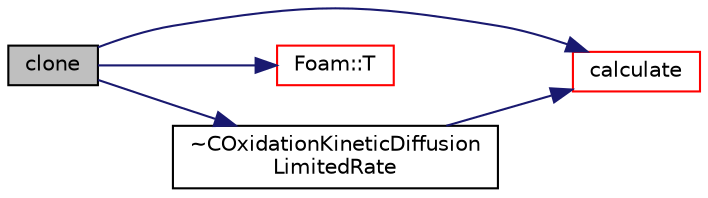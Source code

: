 digraph "clone"
{
  bgcolor="transparent";
  edge [fontname="Helvetica",fontsize="10",labelfontname="Helvetica",labelfontsize="10"];
  node [fontname="Helvetica",fontsize="10",shape=record];
  rankdir="LR";
  Node143 [label="clone",height=0.2,width=0.4,color="black", fillcolor="grey75", style="filled", fontcolor="black"];
  Node143 -> Node144 [color="midnightblue",fontsize="10",style="solid",fontname="Helvetica"];
  Node144 [label="calculate",height=0.2,width=0.4,color="red",URL="$a24757.html#a3f7f56c60dd3cab1084e5c47795b39a7",tooltip="Update surface reactions. "];
  Node143 -> Node164 [color="midnightblue",fontsize="10",style="solid",fontname="Helvetica"];
  Node164 [label="Foam::T",height=0.2,width=0.4,color="red",URL="$a21851.html#ae57fda0abb14bb0944947c463c6e09d4"];
  Node143 -> Node209 [color="midnightblue",fontsize="10",style="solid",fontname="Helvetica"];
  Node209 [label="~COxidationKineticDiffusion\lLimitedRate",height=0.2,width=0.4,color="black",URL="$a24757.html#adbaf3f4f7af460f27ea0e801d84d2d62",tooltip="Destructor. "];
  Node209 -> Node144 [color="midnightblue",fontsize="10",style="solid",fontname="Helvetica"];
}
